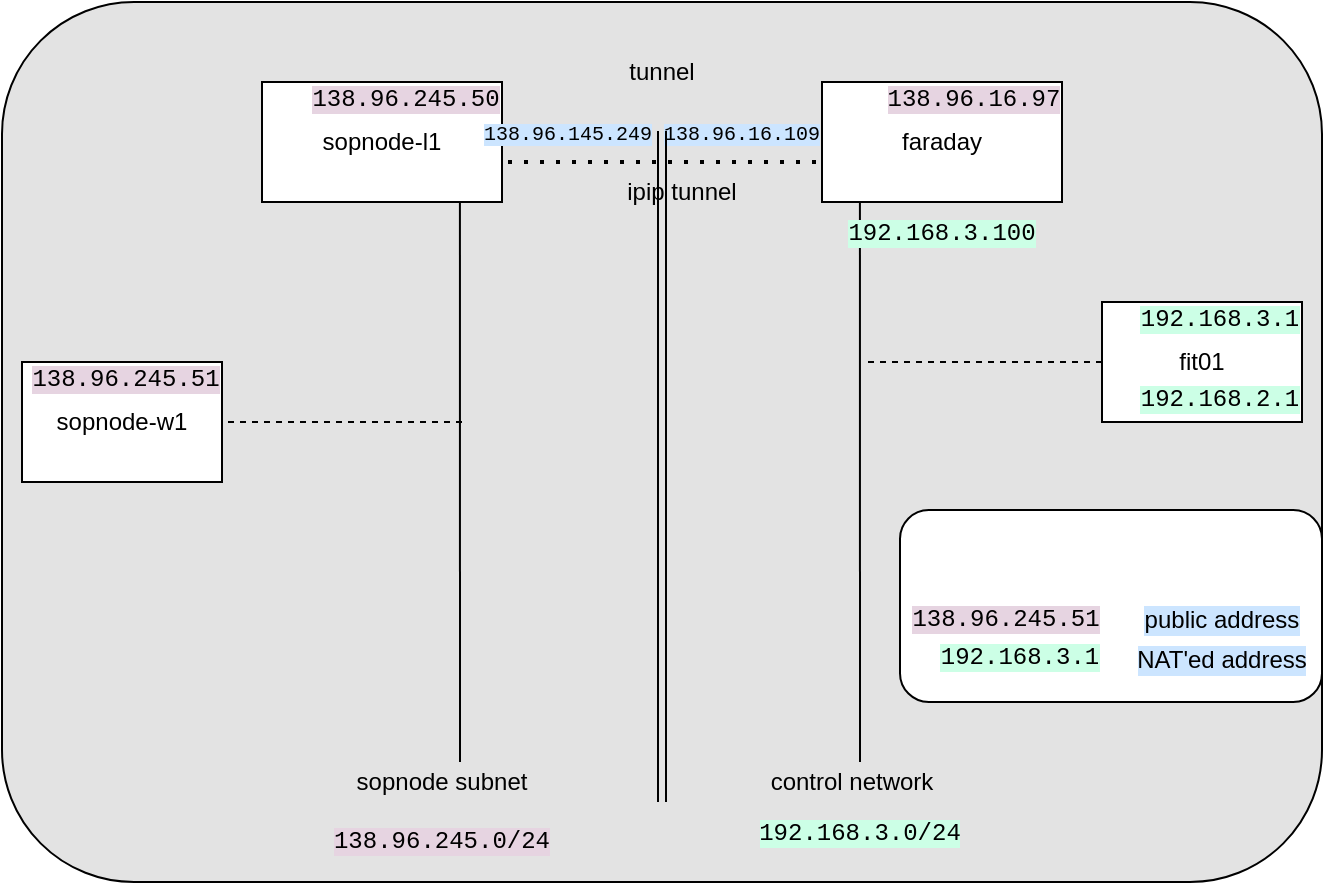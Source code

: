 <mxfile>
    <diagram id="GGrk7wptZOqg3pA64J-r" name="Page-1">
        <mxGraphModel dx="702" dy="758" grid="1" gridSize="10" guides="1" tooltips="1" connect="1" arrows="1" fold="1" page="1" pageScale="1" pageWidth="827" pageHeight="1169" math="0" shadow="0">
            <root>
                <mxCell id="0"/>
                <mxCell id="1" parent="0"/>
                <mxCell id="36" value="" style="rounded=1;whiteSpace=wrap;html=1;fillColor=#E3E3E3;" parent="1" vertex="1">
                    <mxGeometry x="30" y="60" width="660" height="440" as="geometry"/>
                </mxCell>
                <mxCell id="48" value="" style="rounded=1;whiteSpace=wrap;html=1;labelBackgroundColor=#CCE5FF;fontFamily=Helvetica;" parent="1" vertex="1">
                    <mxGeometry x="479" y="314" width="211" height="96" as="geometry"/>
                </mxCell>
                <mxCell id="4" value="faraday" style="rounded=0;whiteSpace=wrap;html=1;" parent="1" vertex="1">
                    <mxGeometry x="440" y="100" width="120" height="60" as="geometry"/>
                </mxCell>
                <mxCell id="5" value="" style="endArrow=none;html=1;entryX=0.658;entryY=1;entryDx=0;entryDy=0;entryPerimeter=0;" parent="1" edge="1">
                    <mxGeometry width="50" height="50" relative="1" as="geometry">
                        <mxPoint x="459" y="440" as="sourcePoint"/>
                        <mxPoint x="458.96" y="160" as="targetPoint"/>
                    </mxGeometry>
                </mxCell>
                <mxCell id="7" value="fit01" style="rounded=0;whiteSpace=wrap;html=1;" parent="1" vertex="1">
                    <mxGeometry x="580" y="210" width="100" height="60" as="geometry"/>
                </mxCell>
                <mxCell id="10" value="" style="endArrow=none;dashed=1;html=1;exitX=0;exitY=0.5;exitDx=0;exitDy=0;" parent="1" source="7" edge="1">
                    <mxGeometry width="50" height="50" relative="1" as="geometry">
                        <mxPoint x="460" y="460" as="sourcePoint"/>
                        <mxPoint x="460" y="240" as="targetPoint"/>
                    </mxGeometry>
                </mxCell>
                <mxCell id="11" value="control network" style="text;html=1;strokeColor=none;fillColor=none;align=center;verticalAlign=middle;whiteSpace=wrap;rounded=0;" parent="1" vertex="1">
                    <mxGeometry x="410" y="440" width="90" height="20" as="geometry"/>
                </mxCell>
                <mxCell id="13" value="sopnode-l1" style="rounded=0;whiteSpace=wrap;html=1;" parent="1" vertex="1">
                    <mxGeometry x="160" y="100" width="120" height="60" as="geometry"/>
                </mxCell>
                <mxCell id="15" value="&lt;font face=&quot;Courier New&quot; style=&quot;background-color: rgb(204 , 255 , 230)&quot;&gt;192.168.3.0/24&lt;/font&gt;" style="text;html=1;strokeColor=none;fillColor=none;align=center;verticalAlign=middle;whiteSpace=wrap;rounded=0;" parent="1" vertex="1">
                    <mxGeometry x="429" y="460" width="60" height="30" as="geometry"/>
                </mxCell>
                <mxCell id="16" value="sopnode subnet&lt;br&gt;&lt;br&gt;&lt;font face=&quot;Courier New&quot; style=&quot;background-color: rgb(230 , 212 , 225)&quot;&gt;138.96.245.0/24&lt;/font&gt;" style="text;html=1;strokeColor=none;fillColor=none;align=center;verticalAlign=middle;whiteSpace=wrap;rounded=0;" parent="1" vertex="1">
                    <mxGeometry x="220" y="450" width="60" height="30" as="geometry"/>
                </mxCell>
                <mxCell id="17" value="tunnel" style="text;html=1;strokeColor=none;fillColor=none;align=center;verticalAlign=middle;whiteSpace=wrap;rounded=0;" parent="1" vertex="1">
                    <mxGeometry x="330" y="80" width="60" height="30" as="geometry"/>
                </mxCell>
                <mxCell id="18" value="&lt;font face=&quot;Courier New&quot; style=&quot;background-color: rgb(204, 229, 255); font-size: 10px;&quot;&gt;138.96.145.249&lt;/font&gt;" style="text;html=1;strokeColor=none;fillColor=none;align=center;verticalAlign=middle;whiteSpace=wrap;rounded=0;" parent="1" vertex="1">
                    <mxGeometry x="283" y="110" width="60" height="30" as="geometry"/>
                </mxCell>
                <mxCell id="19" value="&lt;font face=&quot;Courier New&quot; style=&quot;background-color: rgb(204, 229, 255); font-size: 10px;&quot;&gt;138.96.16.109&lt;/font&gt;" style="text;html=1;strokeColor=none;fillColor=none;align=center;verticalAlign=middle;whiteSpace=wrap;rounded=0;" parent="1" vertex="1">
                    <mxGeometry x="370" y="110" width="60" height="30" as="geometry"/>
                </mxCell>
                <mxCell id="21" value="" style="endArrow=none;dashed=1;html=1;dashPattern=1 3;strokeWidth=2;exitX=0;exitY=1;exitDx=0;exitDy=0;" parent="1" source="18" edge="1">
                    <mxGeometry width="50" height="50" relative="1" as="geometry">
                        <mxPoint x="390" y="190" as="sourcePoint"/>
                        <mxPoint x="440" y="140" as="targetPoint"/>
                    </mxGeometry>
                </mxCell>
                <mxCell id="25" value="ipip tunnel" style="text;html=1;strokeColor=none;fillColor=none;align=center;verticalAlign=middle;whiteSpace=wrap;rounded=0;" parent="1" vertex="1">
                    <mxGeometry x="340" y="140" width="60" height="30" as="geometry"/>
                </mxCell>
                <mxCell id="26" value="" style="endArrow=none;html=1;entryX=0.658;entryY=1;entryDx=0;entryDy=0;entryPerimeter=0;" parent="1" edge="1">
                    <mxGeometry width="50" height="50" relative="1" as="geometry">
                        <mxPoint x="259" y="440" as="sourcePoint"/>
                        <mxPoint x="258.96" y="160" as="targetPoint"/>
                    </mxGeometry>
                </mxCell>
                <mxCell id="27" value="sopnode-w1" style="rounded=0;whiteSpace=wrap;html=1;" parent="1" vertex="1">
                    <mxGeometry x="40" y="240" width="100" height="60" as="geometry"/>
                </mxCell>
                <mxCell id="29" value="" style="shape=link;html=1;" parent="1" edge="1">
                    <mxGeometry width="100" relative="1" as="geometry">
                        <mxPoint x="360" y="460" as="sourcePoint"/>
                        <mxPoint x="360" y="124.5" as="targetPoint"/>
                    </mxGeometry>
                </mxCell>
                <mxCell id="30" value="" style="endArrow=none;dashed=1;html=1;exitX=0;exitY=0.5;exitDx=0;exitDy=0;" parent="1" edge="1">
                    <mxGeometry width="50" height="50" relative="1" as="geometry">
                        <mxPoint x="260" y="270" as="sourcePoint"/>
                        <mxPoint x="140" y="270" as="targetPoint"/>
                    </mxGeometry>
                </mxCell>
                <mxCell id="33" value="&lt;font face=&quot;Courier New&quot; style=&quot;background-color: rgb(204 , 255 , 230)&quot;&gt;192.168.3.100&lt;/font&gt;" style="text;html=1;strokeColor=none;fillColor=none;align=center;verticalAlign=middle;whiteSpace=wrap;rounded=0;" parent="1" vertex="1">
                    <mxGeometry x="460" y="160" width="80" height="30" as="geometry"/>
                </mxCell>
                <mxCell id="38" value="&lt;font face=&quot;Courier New&quot; style=&quot;background-color: rgb(230 , 212 , 225)&quot;&gt;138.96.245.50&lt;/font&gt;" style="text;html=1;strokeColor=none;fillColor=none;align=center;verticalAlign=middle;whiteSpace=wrap;rounded=0;" parent="1" vertex="1">
                    <mxGeometry x="182" y="93" width="100" height="30" as="geometry"/>
                </mxCell>
                <mxCell id="39" value="&lt;font face=&quot;Courier New&quot; style=&quot;background-color: rgb(230 , 212 , 225)&quot;&gt;138.96.16.97&lt;/font&gt;" style="text;html=1;strokeColor=none;fillColor=none;align=center;verticalAlign=middle;whiteSpace=wrap;rounded=0;" parent="1" vertex="1">
                    <mxGeometry x="466" y="93" width="100" height="30" as="geometry"/>
                </mxCell>
                <mxCell id="40" value="&lt;font face=&quot;Courier New&quot; style=&quot;background-color: rgb(230 , 212 , 225)&quot;&gt;138.96.245.51&lt;/font&gt;" style="text;html=1;strokeColor=none;fillColor=none;align=center;verticalAlign=middle;whiteSpace=wrap;rounded=0;" parent="1" vertex="1">
                    <mxGeometry x="42" y="233" width="100" height="30" as="geometry"/>
                </mxCell>
                <mxCell id="41" value="&lt;font face=&quot;Courier New&quot; style=&quot;background-color: rgb(204 , 255 , 230)&quot;&gt;192.168.3.1&lt;/font&gt;" style="text;html=1;strokeColor=none;fillColor=none;align=center;verticalAlign=middle;whiteSpace=wrap;rounded=0;" parent="1" vertex="1">
                    <mxGeometry x="589" y="203" width="100" height="30" as="geometry"/>
                </mxCell>
                <mxCell id="43" value="&lt;font face=&quot;Courier New&quot; style=&quot;background-color: rgb(230 , 212 , 225)&quot;&gt;138.96.245.51&lt;/font&gt;" style="text;html=1;strokeColor=none;fillColor=none;align=center;verticalAlign=middle;whiteSpace=wrap;rounded=0;" parent="1" vertex="1">
                    <mxGeometry x="482" y="353" width="100" height="30" as="geometry"/>
                </mxCell>
                <mxCell id="44" value="&lt;font face=&quot;Courier New&quot; style=&quot;background-color: rgb(204 , 255 , 230)&quot;&gt;192.168.3.1&lt;/font&gt;" style="text;html=1;strokeColor=none;fillColor=none;align=center;verticalAlign=middle;whiteSpace=wrap;rounded=0;" parent="1" vertex="1">
                    <mxGeometry x="489" y="372" width="100" height="30" as="geometry"/>
                </mxCell>
                <mxCell id="46" value="&lt;font face=&quot;Helvetica&quot;&gt;public address&lt;/font&gt;&lt;span style=&quot;color: rgba(0 , 0 , 0 , 0) ; font-family: monospace ; font-size: 0px ; background-color: rgb(248 , 249 , 250)&quot;&gt;%3CmxGraphModel%3E%3Croot%3E%3CmxCell%20id%3D%220%22%2F%3E%3CmxCell%20id%3D%221%22%20parent%3D%220%22%2F%3E%3CmxCell%20id%3D%222%22%20value%3D%22%26lt%3Bfont%20face%3D%26quot%3BHelvetica%26quot%3B%26gt%3Bisland%20address%26lt%3B%2Ffont%26gt%3B%22%20style%3D%22text%3Bhtml%3D1%3BstrokeColor%3Dnone%3BfillColor%3Dnone%3Balign%3Dcenter%3BverticalAlign%3Dmiddle%3BwhiteSpace%3Dwrap%3Brounded%3D0%3BlabelBackgroundColor%3D%23CCE5FF%3BfontFamily%3DCourier%20New%3B%22%20vertex%3D%221%22%20parent%3D%221%22%3E%3CmxGeometry%20x%3D%22150%22%20y%3D%22354%22%20width%3D%22100%22%20height%3D%2230%22%20as%3D%22geometry%22%2F%3E%3C%2FmxCell%3E%3C%2Froot%3E%3C%2FmxGraphModel%3E&lt;/span&gt;" style="text;html=1;strokeColor=none;fillColor=none;align=center;verticalAlign=middle;whiteSpace=wrap;rounded=0;labelBackgroundColor=#CCE5FF;fontFamily=Courier New;" parent="1" vertex="1">
                    <mxGeometry x="590" y="354" width="100" height="30" as="geometry"/>
                </mxCell>
                <mxCell id="47" value="&lt;font face=&quot;Helvetica&quot;&gt;NAT'ed address&lt;/font&gt;&lt;span style=&quot;color: rgba(0 , 0 , 0 , 0) ; font-family: monospace ; font-size: 0px ; background-color: rgb(248 , 249 , 250)&quot;&gt;%3CmxGraphModel%3E%3Croot%3E%3CmxCell%20id%3D%220%22%2F%3E%3CmxCell%20id%3D%221%22%20parent%3D%220%22%2F%3E%3CmxCell%20id%3D%222%22%20value%3D%22%26lt%3Bfont%20face%3D%26quot%3BHelvetica%26quot%3B%26gt%3Bisland%20address%26lt%3B%2Ffont%26gt%3B%22%20style%3D%22text%3Bhtml%3D1%3BstrokeColor%3Dnone%3BfillColor%3Dnone%3Balign%3Dcenter%3BverticalAlign%3Dmiddle%3BwhiteSpace%3Dwrap%3Brounded%3D0%3BlabelBackgroundColor%3D%23CCE5FF%3BfontFamily%3DCourier%20New%3B%22%20vertex%3D%221%22%20parent%3D%221%22%3E%3CmxGeometry%20x%3D%22150%22%20y%3D%22354%22%20width%3D%22100%22%20height%3D%2230%22%20as%3D%22geometry%22%2F%3E%3C%2FmxCell%3E%3C%2Froot%3E%3C%2FmxGraphModel%3E&lt;/span&gt;" style="text;html=1;strokeColor=none;fillColor=none;align=center;verticalAlign=middle;whiteSpace=wrap;rounded=0;labelBackgroundColor=#CCE5FF;fontFamily=Courier New;" parent="1" vertex="1">
                    <mxGeometry x="590" y="374" width="100" height="30" as="geometry"/>
                </mxCell>
                <mxCell id="49" value="&lt;font face=&quot;Courier New&quot; style=&quot;background-color: rgb(204 , 255 , 230)&quot;&gt;192.168.2.1&lt;/font&gt;" style="text;html=1;strokeColor=none;fillColor=none;align=center;verticalAlign=middle;whiteSpace=wrap;rounded=0;" parent="1" vertex="1">
                    <mxGeometry x="589" y="243" width="100" height="30" as="geometry"/>
                </mxCell>
            </root>
        </mxGraphModel>
    </diagram>
</mxfile>